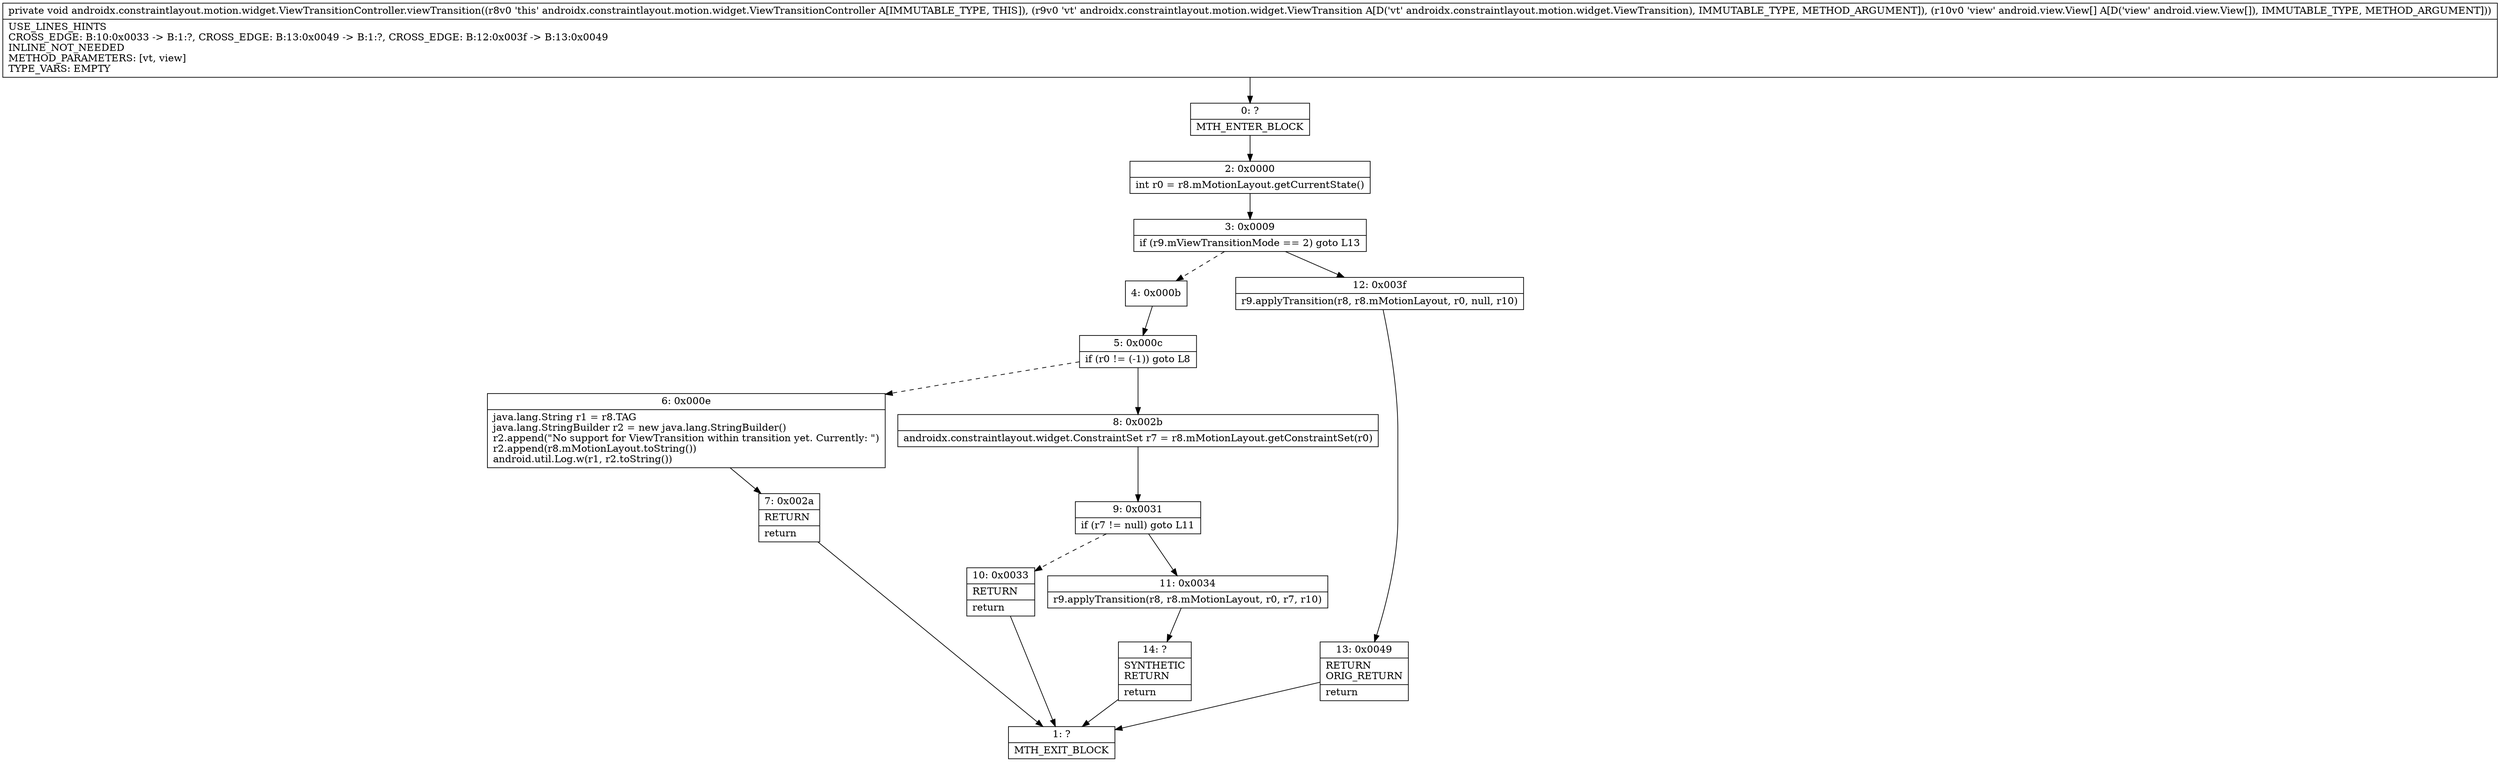 digraph "CFG forandroidx.constraintlayout.motion.widget.ViewTransitionController.viewTransition(Landroidx\/constraintlayout\/motion\/widget\/ViewTransition;[Landroid\/view\/View;)V" {
Node_0 [shape=record,label="{0\:\ ?|MTH_ENTER_BLOCK\l}"];
Node_2 [shape=record,label="{2\:\ 0x0000|int r0 = r8.mMotionLayout.getCurrentState()\l}"];
Node_3 [shape=record,label="{3\:\ 0x0009|if (r9.mViewTransitionMode == 2) goto L13\l}"];
Node_4 [shape=record,label="{4\:\ 0x000b}"];
Node_5 [shape=record,label="{5\:\ 0x000c|if (r0 != (\-1)) goto L8\l}"];
Node_6 [shape=record,label="{6\:\ 0x000e|java.lang.String r1 = r8.TAG\ljava.lang.StringBuilder r2 = new java.lang.StringBuilder()\lr2.append(\"No support for ViewTransition within transition yet. Currently: \")\lr2.append(r8.mMotionLayout.toString())\landroid.util.Log.w(r1, r2.toString())\l}"];
Node_7 [shape=record,label="{7\:\ 0x002a|RETURN\l|return\l}"];
Node_1 [shape=record,label="{1\:\ ?|MTH_EXIT_BLOCK\l}"];
Node_8 [shape=record,label="{8\:\ 0x002b|androidx.constraintlayout.widget.ConstraintSet r7 = r8.mMotionLayout.getConstraintSet(r0)\l}"];
Node_9 [shape=record,label="{9\:\ 0x0031|if (r7 != null) goto L11\l}"];
Node_10 [shape=record,label="{10\:\ 0x0033|RETURN\l|return\l}"];
Node_11 [shape=record,label="{11\:\ 0x0034|r9.applyTransition(r8, r8.mMotionLayout, r0, r7, r10)\l}"];
Node_14 [shape=record,label="{14\:\ ?|SYNTHETIC\lRETURN\l|return\l}"];
Node_12 [shape=record,label="{12\:\ 0x003f|r9.applyTransition(r8, r8.mMotionLayout, r0, null, r10)\l}"];
Node_13 [shape=record,label="{13\:\ 0x0049|RETURN\lORIG_RETURN\l|return\l}"];
MethodNode[shape=record,label="{private void androidx.constraintlayout.motion.widget.ViewTransitionController.viewTransition((r8v0 'this' androidx.constraintlayout.motion.widget.ViewTransitionController A[IMMUTABLE_TYPE, THIS]), (r9v0 'vt' androidx.constraintlayout.motion.widget.ViewTransition A[D('vt' androidx.constraintlayout.motion.widget.ViewTransition), IMMUTABLE_TYPE, METHOD_ARGUMENT]), (r10v0 'view' android.view.View[] A[D('view' android.view.View[]), IMMUTABLE_TYPE, METHOD_ARGUMENT]))  | USE_LINES_HINTS\lCROSS_EDGE: B:10:0x0033 \-\> B:1:?, CROSS_EDGE: B:13:0x0049 \-\> B:1:?, CROSS_EDGE: B:12:0x003f \-\> B:13:0x0049\lINLINE_NOT_NEEDED\lMETHOD_PARAMETERS: [vt, view]\lTYPE_VARS: EMPTY\l}"];
MethodNode -> Node_0;Node_0 -> Node_2;
Node_2 -> Node_3;
Node_3 -> Node_4[style=dashed];
Node_3 -> Node_12;
Node_4 -> Node_5;
Node_5 -> Node_6[style=dashed];
Node_5 -> Node_8;
Node_6 -> Node_7;
Node_7 -> Node_1;
Node_8 -> Node_9;
Node_9 -> Node_10[style=dashed];
Node_9 -> Node_11;
Node_10 -> Node_1;
Node_11 -> Node_14;
Node_14 -> Node_1;
Node_12 -> Node_13;
Node_13 -> Node_1;
}

